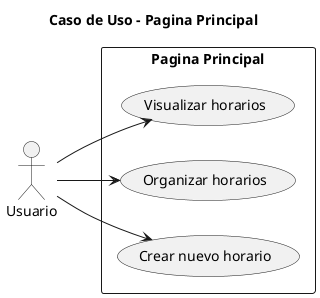 @startuml
title Caso de Uso - Pagina Principal

left to right direction
actor Usuario as cust

rectangle "Pagina Principal" {
    usecase "Visualizar horarios" as OP1
    usecase "Organizar horarios" as OP2
usecase "Crear nuevo horario" as OP3
}

cust --> OP1
cust --> OP2
cust -->OP3
@enduml